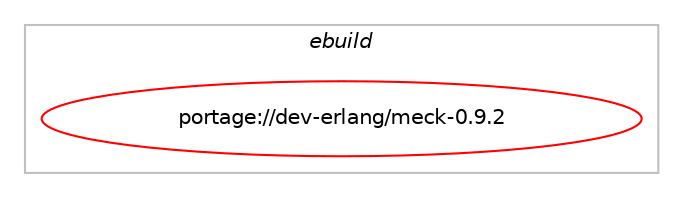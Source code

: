 digraph prolog {

# *************
# Graph options
# *************

newrank=true;
concentrate=true;
compound=true;
graph [rankdir=LR,fontname=Helvetica,fontsize=10,ranksep=1.5];#, ranksep=2.5, nodesep=0.2];
edge  [arrowhead=vee];
node  [fontname=Helvetica,fontsize=10];

# **********
# The ebuild
# **********

subgraph cluster_leftcol {
color=gray;
label=<<i>ebuild</i>>;
id [label="portage://dev-erlang/meck-0.9.2", color=red, width=4, href="../dev-erlang/meck-0.9.2.svg"];
}

# ****************
# The dependencies
# ****************

subgraph cluster_midcol {
color=gray;
label=<<i>dependencies</i>>;
subgraph cluster_compile {
fillcolor="#eeeeee";
style=filled;
label=<<i>compile</i>>;
# *** BEGIN UNKNOWN DEPENDENCY TYPE (TODO) ***
# id -> equal(package_dependency(portage://dev-erlang/meck-0.9.2,install,no,dev-lang,erlang,greaterequal,[17.1,,,17.1],[],[]))
# *** END UNKNOWN DEPENDENCY TYPE (TODO) ***

# *** BEGIN UNKNOWN DEPENDENCY TYPE (TODO) ***
# id -> equal(package_dependency(portage://dev-erlang/meck-0.9.2,install,no,dev-lang,erlang,none,[,,],any_same_slot,[]))
# *** END UNKNOWN DEPENDENCY TYPE (TODO) ***

}
subgraph cluster_compileandrun {
fillcolor="#eeeeee";
style=filled;
label=<<i>compile and run</i>>;
}
subgraph cluster_run {
fillcolor="#eeeeee";
style=filled;
label=<<i>run</i>>;
# *** BEGIN UNKNOWN DEPENDENCY TYPE (TODO) ***
# id -> equal(package_dependency(portage://dev-erlang/meck-0.9.2,run,no,dev-lang,erlang,greaterequal,[17.1,,,17.1],[],[]))
# *** END UNKNOWN DEPENDENCY TYPE (TODO) ***

# *** BEGIN UNKNOWN DEPENDENCY TYPE (TODO) ***
# id -> equal(package_dependency(portage://dev-erlang/meck-0.9.2,run,no,dev-lang,erlang,none,[,,],any_same_slot,[]))
# *** END UNKNOWN DEPENDENCY TYPE (TODO) ***

}
}

# **************
# The candidates
# **************

subgraph cluster_choices {
rank=same;
color=gray;
label=<<i>candidates</i>>;

}

}
